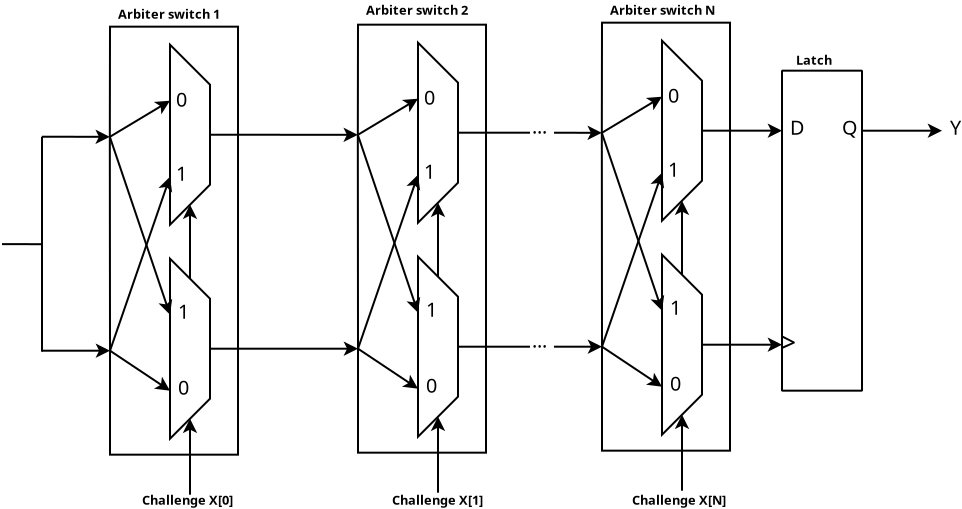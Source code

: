 <?xml version="1.0" encoding="UTF-8"?>
<dia:diagram xmlns:dia="http://www.lysator.liu.se/~alla/dia/">
  <dia:layer name="Background" visible="true" connectable="true" active="true">
    <dia:object type="Standard - Polygon" version="0" id="O0">
      <dia:attribute name="obj_pos">
        <dia:point val="-80,2.4"/>
      </dia:attribute>
      <dia:attribute name="obj_bb">
        <dia:rectangle val="-80.059,2.35;-73.55,23.85"/>
      </dia:attribute>
      <dia:attribute name="poly_points">
        <dia:point val="-80,2.4"/>
        <dia:point val="-73.6,2.4"/>
        <dia:point val="-73.6,23.8"/>
        <dia:point val="-80,23.8"/>
        <dia:point val="-80,18.6"/>
        <dia:point val="-80.009,7.907"/>
      </dia:attribute>
      <dia:attribute name="show_background">
        <dia:boolean val="false"/>
      </dia:attribute>
    </dia:object>
    <dia:group>
      <dia:attribute name="meta">
        <dia:composite type="dict"/>
      </dia:attribute>
      <dia:attribute name="matrix"/>
      <dia:group>
        <dia:attribute name="meta">
          <dia:composite type="dict"/>
        </dia:attribute>
        <dia:attribute name="matrix"/>
        <dia:object type="Standard - Polygon" version="0" id="O1">
          <dia:attribute name="obj_pos">
            <dia:point val="-77,3.3"/>
          </dia:attribute>
          <dia:attribute name="obj_bb">
            <dia:rectangle val="-77.05,3.179;-74.95,12.421"/>
          </dia:attribute>
          <dia:attribute name="poly_points">
            <dia:point val="-77,3.3"/>
            <dia:point val="-75,5.3"/>
            <dia:point val="-75,10.3"/>
            <dia:point val="-77,12.3"/>
            <dia:point val="-77,9.9"/>
            <dia:point val="-77,6.1"/>
          </dia:attribute>
          <dia:attribute name="show_background">
            <dia:boolean val="false"/>
          </dia:attribute>
        </dia:object>
        <dia:object type="Standard - Text" version="1" id="O2">
          <dia:attribute name="obj_pos">
            <dia:point val="-76.7,6.4"/>
          </dia:attribute>
          <dia:attribute name="obj_bb">
            <dia:rectangle val="-76.7,5.482;-76.073,6.635"/>
          </dia:attribute>
          <dia:attribute name="text">
            <dia:composite type="text">
              <dia:attribute name="string">
                <dia:string>#0#</dia:string>
              </dia:attribute>
              <dia:attribute name="font">
                <dia:font family="sans" style="0" name="Helvetica"/>
              </dia:attribute>
              <dia:attribute name="height">
                <dia:real val="1.235"/>
              </dia:attribute>
              <dia:attribute name="pos">
                <dia:point val="-76.7,6.4"/>
              </dia:attribute>
              <dia:attribute name="color">
                <dia:color val="#000000ff"/>
              </dia:attribute>
              <dia:attribute name="alignment">
                <dia:enum val="0"/>
              </dia:attribute>
            </dia:composite>
          </dia:attribute>
          <dia:attribute name="valign">
            <dia:enum val="3"/>
          </dia:attribute>
        </dia:object>
        <dia:object type="Standard - Text" version="1" id="O3">
          <dia:attribute name="obj_pos">
            <dia:point val="-76.7,10.1"/>
          </dia:attribute>
          <dia:attribute name="obj_bb">
            <dia:rectangle val="-76.7,9.182;-76.073,10.335"/>
          </dia:attribute>
          <dia:attribute name="text">
            <dia:composite type="text">
              <dia:attribute name="string">
                <dia:string>#1#</dia:string>
              </dia:attribute>
              <dia:attribute name="font">
                <dia:font family="sans" style="0" name="Helvetica"/>
              </dia:attribute>
              <dia:attribute name="height">
                <dia:real val="1.235"/>
              </dia:attribute>
              <dia:attribute name="pos">
                <dia:point val="-76.7,10.1"/>
              </dia:attribute>
              <dia:attribute name="color">
                <dia:color val="#000000ff"/>
              </dia:attribute>
              <dia:attribute name="alignment">
                <dia:enum val="0"/>
              </dia:attribute>
            </dia:composite>
          </dia:attribute>
          <dia:attribute name="valign">
            <dia:enum val="3"/>
          </dia:attribute>
        </dia:object>
      </dia:group>
      <dia:object type="Standard - Polygon" version="0" id="O4">
        <dia:attribute name="obj_pos">
          <dia:point val="-77,14"/>
        </dia:attribute>
        <dia:attribute name="obj_bb">
          <dia:rectangle val="-77.05,13.879;-74.95,23.121"/>
        </dia:attribute>
        <dia:attribute name="poly_points">
          <dia:point val="-77,14"/>
          <dia:point val="-75,16"/>
          <dia:point val="-75,21"/>
          <dia:point val="-77,23"/>
          <dia:point val="-77,20.6"/>
          <dia:point val="-77,16.8"/>
        </dia:attribute>
        <dia:attribute name="show_background">
          <dia:boolean val="false"/>
        </dia:attribute>
      </dia:object>
      <dia:object type="Standard - Text" version="1" id="O5">
        <dia:attribute name="obj_pos">
          <dia:point val="-76.6,20.8"/>
        </dia:attribute>
        <dia:attribute name="obj_bb">
          <dia:rectangle val="-76.6,19.883;-75.972,21.035"/>
        </dia:attribute>
        <dia:attribute name="text">
          <dia:composite type="text">
            <dia:attribute name="string">
              <dia:string>#0#</dia:string>
            </dia:attribute>
            <dia:attribute name="font">
              <dia:font family="sans" style="0" name="Helvetica"/>
            </dia:attribute>
            <dia:attribute name="height">
              <dia:real val="1.235"/>
            </dia:attribute>
            <dia:attribute name="pos">
              <dia:point val="-76.6,20.8"/>
            </dia:attribute>
            <dia:attribute name="color">
              <dia:color val="#000000ff"/>
            </dia:attribute>
            <dia:attribute name="alignment">
              <dia:enum val="0"/>
            </dia:attribute>
          </dia:composite>
        </dia:attribute>
        <dia:attribute name="valign">
          <dia:enum val="3"/>
        </dia:attribute>
        <dia:connections>
          <dia:connection handle="0" to="O4" connection="1"/>
        </dia:connections>
      </dia:object>
      <dia:object type="Standard - Text" version="1" id="O6">
        <dia:attribute name="obj_pos">
          <dia:point val="-76.6,17"/>
        </dia:attribute>
        <dia:attribute name="obj_bb">
          <dia:rectangle val="-76.6,16.082;-75.972,17.235"/>
        </dia:attribute>
        <dia:attribute name="text">
          <dia:composite type="text">
            <dia:attribute name="string">
              <dia:string>#1#</dia:string>
            </dia:attribute>
            <dia:attribute name="font">
              <dia:font family="sans" style="0" name="Helvetica"/>
            </dia:attribute>
            <dia:attribute name="height">
              <dia:real val="1.235"/>
            </dia:attribute>
            <dia:attribute name="pos">
              <dia:point val="-76.6,17"/>
            </dia:attribute>
            <dia:attribute name="color">
              <dia:color val="#000000ff"/>
            </dia:attribute>
            <dia:attribute name="alignment">
              <dia:enum val="0"/>
            </dia:attribute>
          </dia:composite>
        </dia:attribute>
        <dia:attribute name="valign">
          <dia:enum val="3"/>
        </dia:attribute>
      </dia:object>
      <dia:object type="Standard - Line" version="0" id="O7">
        <dia:attribute name="obj_pos">
          <dia:point val="-76,15"/>
        </dia:attribute>
        <dia:attribute name="obj_bb">
          <dia:rectangle val="-76.362,11.25;-75.638,15.05"/>
        </dia:attribute>
        <dia:attribute name="conn_endpoints">
          <dia:point val="-76,15"/>
          <dia:point val="-76,11.3"/>
        </dia:attribute>
        <dia:attribute name="numcp">
          <dia:int val="1"/>
        </dia:attribute>
        <dia:attribute name="end_arrow">
          <dia:enum val="22"/>
        </dia:attribute>
        <dia:attribute name="end_arrow_length">
          <dia:real val="0.5"/>
        </dia:attribute>
        <dia:attribute name="end_arrow_width">
          <dia:real val="0.5"/>
        </dia:attribute>
      </dia:object>
    </dia:group>
    <dia:object type="Standard - Text" version="1" id="O8">
      <dia:attribute name="obj_pos">
        <dia:point val="-79.6,2"/>
      </dia:attribute>
      <dia:attribute name="obj_bb">
        <dia:rectangle val="-79.6,1.405;-73.522,2.152"/>
      </dia:attribute>
      <dia:attribute name="text">
        <dia:composite type="text">
          <dia:attribute name="string">
            <dia:string>#Arbiter switch N #</dia:string>
          </dia:attribute>
          <dia:attribute name="font">
            <dia:font family="sans" style="80" name="Helvetica-Bold"/>
          </dia:attribute>
          <dia:attribute name="height">
            <dia:real val="0.8"/>
          </dia:attribute>
          <dia:attribute name="pos">
            <dia:point val="-79.6,2"/>
          </dia:attribute>
          <dia:attribute name="color">
            <dia:color val="#000000ff"/>
          </dia:attribute>
          <dia:attribute name="alignment">
            <dia:enum val="0"/>
          </dia:attribute>
        </dia:composite>
      </dia:attribute>
      <dia:attribute name="valign">
        <dia:enum val="3"/>
      </dia:attribute>
    </dia:object>
    <dia:object type="Standard - Line" version="0" id="O9">
      <dia:attribute name="obj_pos">
        <dia:point val="-80.009,7.907"/>
      </dia:attribute>
      <dia:attribute name="obj_bb">
        <dia:rectangle val="-80.073,7.843;-76.889,16.863"/>
      </dia:attribute>
      <dia:attribute name="conn_endpoints">
        <dia:point val="-80.009,7.907"/>
        <dia:point val="-77,16.8"/>
      </dia:attribute>
      <dia:attribute name="numcp">
        <dia:int val="1"/>
      </dia:attribute>
      <dia:attribute name="end_arrow">
        <dia:enum val="22"/>
      </dia:attribute>
      <dia:attribute name="end_arrow_length">
        <dia:real val="0.5"/>
      </dia:attribute>
      <dia:attribute name="end_arrow_width">
        <dia:real val="0.5"/>
      </dia:attribute>
      <dia:connections>
        <dia:connection handle="0" to="O0" connection="10"/>
        <dia:connection handle="1" to="O4" connection="10"/>
      </dia:connections>
    </dia:object>
    <dia:object type="Standard - Line" version="0" id="O10">
      <dia:attribute name="obj_pos">
        <dia:point val="-80.009,7.907"/>
      </dia:attribute>
      <dia:attribute name="obj_bb">
        <dia:rectangle val="-80.078,6.031;-76.931,7.975"/>
      </dia:attribute>
      <dia:attribute name="conn_endpoints">
        <dia:point val="-80.009,7.907"/>
        <dia:point val="-77,6.1"/>
      </dia:attribute>
      <dia:attribute name="numcp">
        <dia:int val="1"/>
      </dia:attribute>
      <dia:attribute name="end_arrow">
        <dia:enum val="22"/>
      </dia:attribute>
      <dia:attribute name="end_arrow_length">
        <dia:real val="0.5"/>
      </dia:attribute>
      <dia:attribute name="end_arrow_width">
        <dia:real val="0.5"/>
      </dia:attribute>
      <dia:connections>
        <dia:connection handle="0" to="O0" connection="10"/>
        <dia:connection handle="1" to="O1" connection="10"/>
      </dia:connections>
    </dia:object>
    <dia:object type="Standard - Line" version="0" id="O11">
      <dia:attribute name="obj_pos">
        <dia:point val="-80,18.6"/>
      </dia:attribute>
      <dia:attribute name="obj_bb">
        <dia:rectangle val="-80.064,9.836;-76.892,18.664"/>
      </dia:attribute>
      <dia:attribute name="conn_endpoints">
        <dia:point val="-80,18.6"/>
        <dia:point val="-77,9.9"/>
      </dia:attribute>
      <dia:attribute name="numcp">
        <dia:int val="1"/>
      </dia:attribute>
      <dia:attribute name="end_arrow">
        <dia:enum val="22"/>
      </dia:attribute>
      <dia:attribute name="end_arrow_length">
        <dia:real val="0.5"/>
      </dia:attribute>
      <dia:attribute name="end_arrow_width">
        <dia:real val="0.5"/>
      </dia:attribute>
      <dia:connections>
        <dia:connection handle="0" to="O0" connection="8"/>
        <dia:connection handle="1" to="O1" connection="8"/>
      </dia:connections>
    </dia:object>
    <dia:object type="Standard - Line" version="0" id="O12">
      <dia:attribute name="obj_pos">
        <dia:point val="-80,18.6"/>
      </dia:attribute>
      <dia:attribute name="obj_bb">
        <dia:rectangle val="-80.069,18.531;-76.931,20.669"/>
      </dia:attribute>
      <dia:attribute name="conn_endpoints">
        <dia:point val="-80,18.6"/>
        <dia:point val="-77,20.6"/>
      </dia:attribute>
      <dia:attribute name="numcp">
        <dia:int val="1"/>
      </dia:attribute>
      <dia:attribute name="end_arrow">
        <dia:enum val="22"/>
      </dia:attribute>
      <dia:attribute name="end_arrow_length">
        <dia:real val="0.5"/>
      </dia:attribute>
      <dia:attribute name="end_arrow_width">
        <dia:real val="0.5"/>
      </dia:attribute>
      <dia:connections>
        <dia:connection handle="0" to="O0" connection="8"/>
        <dia:connection handle="1" to="O4" connection="8"/>
      </dia:connections>
    </dia:object>
    <dia:object type="Standard - Line" version="0" id="O13">
      <dia:attribute name="obj_pos">
        <dia:point val="-76,25.8"/>
      </dia:attribute>
      <dia:attribute name="obj_bb">
        <dia:rectangle val="-76.362,21.95;-75.638,25.85"/>
      </dia:attribute>
      <dia:attribute name="conn_endpoints">
        <dia:point val="-76,25.8"/>
        <dia:point val="-76,22"/>
      </dia:attribute>
      <dia:attribute name="numcp">
        <dia:int val="1"/>
      </dia:attribute>
      <dia:attribute name="end_arrow">
        <dia:enum val="22"/>
      </dia:attribute>
      <dia:attribute name="end_arrow_length">
        <dia:real val="0.5"/>
      </dia:attribute>
      <dia:attribute name="end_arrow_width">
        <dia:real val="0.5"/>
      </dia:attribute>
      <dia:connections>
        <dia:connection handle="1" to="O4" connection="5"/>
      </dia:connections>
    </dia:object>
    <dia:object type="Standard - Line" version="0" id="O14">
      <dia:attribute name="obj_pos">
        <dia:point val="-82.4,7.9"/>
      </dia:attribute>
      <dia:attribute name="obj_bb">
        <dia:rectangle val="-82.45,7.543;-79.959,8.267"/>
      </dia:attribute>
      <dia:attribute name="conn_endpoints">
        <dia:point val="-82.4,7.9"/>
        <dia:point val="-80.009,7.907"/>
      </dia:attribute>
      <dia:attribute name="numcp">
        <dia:int val="1"/>
      </dia:attribute>
      <dia:attribute name="end_arrow">
        <dia:enum val="22"/>
      </dia:attribute>
      <dia:attribute name="end_arrow_length">
        <dia:real val="0.5"/>
      </dia:attribute>
      <dia:attribute name="end_arrow_width">
        <dia:real val="0.5"/>
      </dia:attribute>
      <dia:connections>
        <dia:connection handle="1" to="O0" connection="10"/>
      </dia:connections>
    </dia:object>
    <dia:object type="Standard - Line" version="0" id="O15">
      <dia:attribute name="obj_pos">
        <dia:point val="-82.4,18.6"/>
      </dia:attribute>
      <dia:attribute name="obj_bb">
        <dia:rectangle val="-82.45,18.238;-79.95,18.962"/>
      </dia:attribute>
      <dia:attribute name="conn_endpoints">
        <dia:point val="-82.4,18.6"/>
        <dia:point val="-80,18.6"/>
      </dia:attribute>
      <dia:attribute name="numcp">
        <dia:int val="1"/>
      </dia:attribute>
      <dia:attribute name="end_arrow">
        <dia:enum val="22"/>
      </dia:attribute>
      <dia:attribute name="end_arrow_length">
        <dia:real val="0.5"/>
      </dia:attribute>
      <dia:attribute name="end_arrow_width">
        <dia:real val="0.5"/>
      </dia:attribute>
      <dia:connections>
        <dia:connection handle="1" to="O0" connection="8"/>
      </dia:connections>
    </dia:object>
    <dia:object type="Standard - Polygon" version="0" id="O16">
      <dia:attribute name="obj_pos">
        <dia:point val="-71,4.8"/>
      </dia:attribute>
      <dia:attribute name="obj_bb">
        <dia:rectangle val="-71.05,4.75;-66.95,20.85"/>
      </dia:attribute>
      <dia:attribute name="poly_points">
        <dia:point val="-71,4.8"/>
        <dia:point val="-67,4.8"/>
        <dia:point val="-67,7.8"/>
        <dia:point val="-67,20.8"/>
        <dia:point val="-71,20.8"/>
        <dia:point val="-71,18.5"/>
        <dia:point val="-71,7.8"/>
      </dia:attribute>
      <dia:attribute name="show_background">
        <dia:boolean val="false"/>
      </dia:attribute>
      <dia:attribute name="line_join">
        <dia:enum val="2"/>
      </dia:attribute>
    </dia:object>
    <dia:object type="Standard - Text" version="1" id="O17">
      <dia:attribute name="obj_pos">
        <dia:point val="-70.6,8"/>
      </dia:attribute>
      <dia:attribute name="obj_bb">
        <dia:rectangle val="-70.6,7.082;-69.84,8.235"/>
      </dia:attribute>
      <dia:attribute name="text">
        <dia:composite type="text">
          <dia:attribute name="string">
            <dia:string>#D#</dia:string>
          </dia:attribute>
          <dia:attribute name="font">
            <dia:font family="sans" style="0" name="Helvetica"/>
          </dia:attribute>
          <dia:attribute name="height">
            <dia:real val="1.235"/>
          </dia:attribute>
          <dia:attribute name="pos">
            <dia:point val="-70.6,8"/>
          </dia:attribute>
          <dia:attribute name="color">
            <dia:color val="#000000ff"/>
          </dia:attribute>
          <dia:attribute name="alignment">
            <dia:enum val="0"/>
          </dia:attribute>
        </dia:composite>
      </dia:attribute>
      <dia:attribute name="valign">
        <dia:enum val="3"/>
      </dia:attribute>
    </dia:object>
    <dia:object type="Standard - Text" version="1" id="O18">
      <dia:attribute name="obj_pos">
        <dia:point val="-71.1,18.9"/>
      </dia:attribute>
      <dia:attribute name="obj_bb">
        <dia:rectangle val="-71.1,17.59;-69.918,19.235"/>
      </dia:attribute>
      <dia:attribute name="text">
        <dia:composite type="text">
          <dia:attribute name="string">
            <dia:string>#&gt;#</dia:string>
          </dia:attribute>
          <dia:attribute name="font">
            <dia:font family="sans" style="0" name="Helvetica"/>
          </dia:attribute>
          <dia:attribute name="height">
            <dia:real val="1.764"/>
          </dia:attribute>
          <dia:attribute name="pos">
            <dia:point val="-71.1,18.9"/>
          </dia:attribute>
          <dia:attribute name="color">
            <dia:color val="#000000ff"/>
          </dia:attribute>
          <dia:attribute name="alignment">
            <dia:enum val="0"/>
          </dia:attribute>
        </dia:composite>
      </dia:attribute>
      <dia:attribute name="valign">
        <dia:enum val="3"/>
      </dia:attribute>
    </dia:object>
    <dia:object type="Standard - Text" version="1" id="O19">
      <dia:attribute name="obj_pos">
        <dia:point val="-68,8"/>
      </dia:attribute>
      <dia:attribute name="obj_bb">
        <dia:rectangle val="-68,7.082;-67.222,8.235"/>
      </dia:attribute>
      <dia:attribute name="text">
        <dia:composite type="text">
          <dia:attribute name="string">
            <dia:string>#Q#</dia:string>
          </dia:attribute>
          <dia:attribute name="font">
            <dia:font family="sans" style="0" name="Helvetica"/>
          </dia:attribute>
          <dia:attribute name="height">
            <dia:real val="1.235"/>
          </dia:attribute>
          <dia:attribute name="pos">
            <dia:point val="-68,8"/>
          </dia:attribute>
          <dia:attribute name="color">
            <dia:color val="#000000ff"/>
          </dia:attribute>
          <dia:attribute name="alignment">
            <dia:enum val="0"/>
          </dia:attribute>
        </dia:composite>
      </dia:attribute>
      <dia:attribute name="valign">
        <dia:enum val="3"/>
      </dia:attribute>
    </dia:object>
    <dia:object type="Standard - Line" version="0" id="O20">
      <dia:attribute name="obj_pos">
        <dia:point val="-75,7.8"/>
      </dia:attribute>
      <dia:attribute name="obj_bb">
        <dia:rectangle val="-75.05,7.438;-70.95,8.162"/>
      </dia:attribute>
      <dia:attribute name="conn_endpoints">
        <dia:point val="-75,7.8"/>
        <dia:point val="-71,7.8"/>
      </dia:attribute>
      <dia:attribute name="numcp">
        <dia:int val="1"/>
      </dia:attribute>
      <dia:attribute name="end_arrow">
        <dia:enum val="22"/>
      </dia:attribute>
      <dia:attribute name="end_arrow_length">
        <dia:real val="0.5"/>
      </dia:attribute>
      <dia:attribute name="end_arrow_width">
        <dia:real val="0.5"/>
      </dia:attribute>
      <dia:connections>
        <dia:connection handle="0" to="O1" connection="3"/>
        <dia:connection handle="1" to="O16" connection="12"/>
      </dia:connections>
    </dia:object>
    <dia:object type="Standard - Line" version="0" id="O21">
      <dia:attribute name="obj_pos">
        <dia:point val="-75,18.5"/>
      </dia:attribute>
      <dia:attribute name="obj_bb">
        <dia:rectangle val="-75.05,18.138;-70.95,18.862"/>
      </dia:attribute>
      <dia:attribute name="conn_endpoints">
        <dia:point val="-75,18.5"/>
        <dia:point val="-71,18.5"/>
      </dia:attribute>
      <dia:attribute name="numcp">
        <dia:int val="1"/>
      </dia:attribute>
      <dia:attribute name="end_arrow">
        <dia:enum val="22"/>
      </dia:attribute>
      <dia:attribute name="end_arrow_length">
        <dia:real val="0.5"/>
      </dia:attribute>
      <dia:attribute name="end_arrow_width">
        <dia:real val="0.5"/>
      </dia:attribute>
      <dia:connections>
        <dia:connection handle="0" to="O4" connection="3"/>
        <dia:connection handle="1" to="O16" connection="10"/>
      </dia:connections>
    </dia:object>
    <dia:object type="Standard - Polygon" version="0" id="O22">
      <dia:attribute name="obj_pos">
        <dia:point val="-92.2,2.5"/>
      </dia:attribute>
      <dia:attribute name="obj_bb">
        <dia:rectangle val="-92.259,2.45;-85.75,23.95"/>
      </dia:attribute>
      <dia:attribute name="poly_points">
        <dia:point val="-92.2,2.5"/>
        <dia:point val="-85.8,2.5"/>
        <dia:point val="-85.8,23.9"/>
        <dia:point val="-92.2,23.9"/>
        <dia:point val="-92.2,18.7"/>
        <dia:point val="-92.209,8.007"/>
      </dia:attribute>
      <dia:attribute name="show_background">
        <dia:boolean val="false"/>
      </dia:attribute>
    </dia:object>
    <dia:group>
      <dia:attribute name="meta">
        <dia:composite type="dict"/>
      </dia:attribute>
      <dia:attribute name="matrix"/>
      <dia:group>
        <dia:attribute name="meta">
          <dia:composite type="dict"/>
        </dia:attribute>
        <dia:attribute name="matrix"/>
        <dia:object type="Standard - Polygon" version="0" id="O23">
          <dia:attribute name="obj_pos">
            <dia:point val="-89.2,3.4"/>
          </dia:attribute>
          <dia:attribute name="obj_bb">
            <dia:rectangle val="-89.25,3.279;-87.15,12.521"/>
          </dia:attribute>
          <dia:attribute name="poly_points">
            <dia:point val="-89.2,3.4"/>
            <dia:point val="-87.2,5.4"/>
            <dia:point val="-87.2,10.4"/>
            <dia:point val="-89.2,12.4"/>
            <dia:point val="-89.2,10"/>
            <dia:point val="-89.2,6.2"/>
          </dia:attribute>
          <dia:attribute name="show_background">
            <dia:boolean val="false"/>
          </dia:attribute>
        </dia:object>
        <dia:object type="Standard - Text" version="1" id="O24">
          <dia:attribute name="obj_pos">
            <dia:point val="-88.9,6.5"/>
          </dia:attribute>
          <dia:attribute name="obj_bb">
            <dia:rectangle val="-88.9,5.582;-88.272,6.735"/>
          </dia:attribute>
          <dia:attribute name="text">
            <dia:composite type="text">
              <dia:attribute name="string">
                <dia:string>#0#</dia:string>
              </dia:attribute>
              <dia:attribute name="font">
                <dia:font family="sans" style="0" name="Helvetica"/>
              </dia:attribute>
              <dia:attribute name="height">
                <dia:real val="1.235"/>
              </dia:attribute>
              <dia:attribute name="pos">
                <dia:point val="-88.9,6.5"/>
              </dia:attribute>
              <dia:attribute name="color">
                <dia:color val="#000000ff"/>
              </dia:attribute>
              <dia:attribute name="alignment">
                <dia:enum val="0"/>
              </dia:attribute>
            </dia:composite>
          </dia:attribute>
          <dia:attribute name="valign">
            <dia:enum val="3"/>
          </dia:attribute>
        </dia:object>
        <dia:object type="Standard - Text" version="1" id="O25">
          <dia:attribute name="obj_pos">
            <dia:point val="-88.9,10.2"/>
          </dia:attribute>
          <dia:attribute name="obj_bb">
            <dia:rectangle val="-88.9,9.283;-88.272,10.435"/>
          </dia:attribute>
          <dia:attribute name="text">
            <dia:composite type="text">
              <dia:attribute name="string">
                <dia:string>#1#</dia:string>
              </dia:attribute>
              <dia:attribute name="font">
                <dia:font family="sans" style="0" name="Helvetica"/>
              </dia:attribute>
              <dia:attribute name="height">
                <dia:real val="1.235"/>
              </dia:attribute>
              <dia:attribute name="pos">
                <dia:point val="-88.9,10.2"/>
              </dia:attribute>
              <dia:attribute name="color">
                <dia:color val="#000000ff"/>
              </dia:attribute>
              <dia:attribute name="alignment">
                <dia:enum val="0"/>
              </dia:attribute>
            </dia:composite>
          </dia:attribute>
          <dia:attribute name="valign">
            <dia:enum val="3"/>
          </dia:attribute>
        </dia:object>
      </dia:group>
      <dia:object type="Standard - Polygon" version="0" id="O26">
        <dia:attribute name="obj_pos">
          <dia:point val="-89.2,14.1"/>
        </dia:attribute>
        <dia:attribute name="obj_bb">
          <dia:rectangle val="-89.25,13.979;-87.15,23.221"/>
        </dia:attribute>
        <dia:attribute name="poly_points">
          <dia:point val="-89.2,14.1"/>
          <dia:point val="-87.2,16.1"/>
          <dia:point val="-87.2,21.1"/>
          <dia:point val="-89.2,23.1"/>
          <dia:point val="-89.2,20.7"/>
          <dia:point val="-89.2,16.9"/>
        </dia:attribute>
        <dia:attribute name="show_background">
          <dia:boolean val="false"/>
        </dia:attribute>
      </dia:object>
      <dia:object type="Standard - Text" version="1" id="O27">
        <dia:attribute name="obj_pos">
          <dia:point val="-88.8,20.9"/>
        </dia:attribute>
        <dia:attribute name="obj_bb">
          <dia:rectangle val="-88.8,19.983;-88.172,21.135"/>
        </dia:attribute>
        <dia:attribute name="text">
          <dia:composite type="text">
            <dia:attribute name="string">
              <dia:string>#0#</dia:string>
            </dia:attribute>
            <dia:attribute name="font">
              <dia:font family="sans" style="0" name="Helvetica"/>
            </dia:attribute>
            <dia:attribute name="height">
              <dia:real val="1.235"/>
            </dia:attribute>
            <dia:attribute name="pos">
              <dia:point val="-88.8,20.9"/>
            </dia:attribute>
            <dia:attribute name="color">
              <dia:color val="#000000ff"/>
            </dia:attribute>
            <dia:attribute name="alignment">
              <dia:enum val="0"/>
            </dia:attribute>
          </dia:composite>
        </dia:attribute>
        <dia:attribute name="valign">
          <dia:enum val="3"/>
        </dia:attribute>
        <dia:connections>
          <dia:connection handle="0" to="O26" connection="1"/>
        </dia:connections>
      </dia:object>
      <dia:object type="Standard - Text" version="1" id="O28">
        <dia:attribute name="obj_pos">
          <dia:point val="-88.8,17.1"/>
        </dia:attribute>
        <dia:attribute name="obj_bb">
          <dia:rectangle val="-88.8,16.183;-88.172,17.335"/>
        </dia:attribute>
        <dia:attribute name="text">
          <dia:composite type="text">
            <dia:attribute name="string">
              <dia:string>#1#</dia:string>
            </dia:attribute>
            <dia:attribute name="font">
              <dia:font family="sans" style="0" name="Helvetica"/>
            </dia:attribute>
            <dia:attribute name="height">
              <dia:real val="1.235"/>
            </dia:attribute>
            <dia:attribute name="pos">
              <dia:point val="-88.8,17.1"/>
            </dia:attribute>
            <dia:attribute name="color">
              <dia:color val="#000000ff"/>
            </dia:attribute>
            <dia:attribute name="alignment">
              <dia:enum val="0"/>
            </dia:attribute>
          </dia:composite>
        </dia:attribute>
        <dia:attribute name="valign">
          <dia:enum val="3"/>
        </dia:attribute>
      </dia:object>
      <dia:object type="Standard - Line" version="0" id="O29">
        <dia:attribute name="obj_pos">
          <dia:point val="-88.2,15.1"/>
        </dia:attribute>
        <dia:attribute name="obj_bb">
          <dia:rectangle val="-88.562,11.35;-87.838,15.15"/>
        </dia:attribute>
        <dia:attribute name="conn_endpoints">
          <dia:point val="-88.2,15.1"/>
          <dia:point val="-88.2,11.4"/>
        </dia:attribute>
        <dia:attribute name="numcp">
          <dia:int val="1"/>
        </dia:attribute>
        <dia:attribute name="end_arrow">
          <dia:enum val="22"/>
        </dia:attribute>
        <dia:attribute name="end_arrow_length">
          <dia:real val="0.5"/>
        </dia:attribute>
        <dia:attribute name="end_arrow_width">
          <dia:real val="0.5"/>
        </dia:attribute>
      </dia:object>
    </dia:group>
    <dia:object type="Standard - Text" version="1" id="O30">
      <dia:attribute name="obj_pos">
        <dia:point val="-91.8,2"/>
      </dia:attribute>
      <dia:attribute name="obj_bb">
        <dia:rectangle val="-91.8,1.405;-86.035,2.152"/>
      </dia:attribute>
      <dia:attribute name="text">
        <dia:composite type="text">
          <dia:attribute name="string">
            <dia:string>#Arbiter switch 2#</dia:string>
          </dia:attribute>
          <dia:attribute name="font">
            <dia:font family="sans" style="80" name="Helvetica-Bold"/>
          </dia:attribute>
          <dia:attribute name="height">
            <dia:real val="0.8"/>
          </dia:attribute>
          <dia:attribute name="pos">
            <dia:point val="-91.8,2"/>
          </dia:attribute>
          <dia:attribute name="color">
            <dia:color val="#000000ff"/>
          </dia:attribute>
          <dia:attribute name="alignment">
            <dia:enum val="0"/>
          </dia:attribute>
        </dia:composite>
      </dia:attribute>
      <dia:attribute name="valign">
        <dia:enum val="3"/>
      </dia:attribute>
    </dia:object>
    <dia:object type="Standard - Line" version="0" id="O31">
      <dia:attribute name="obj_pos">
        <dia:point val="-92.209,8.007"/>
      </dia:attribute>
      <dia:attribute name="obj_bb">
        <dia:rectangle val="-92.273,7.944;-89.089,16.963"/>
      </dia:attribute>
      <dia:attribute name="conn_endpoints">
        <dia:point val="-92.209,8.007"/>
        <dia:point val="-89.2,16.9"/>
      </dia:attribute>
      <dia:attribute name="numcp">
        <dia:int val="1"/>
      </dia:attribute>
      <dia:attribute name="end_arrow">
        <dia:enum val="22"/>
      </dia:attribute>
      <dia:attribute name="end_arrow_length">
        <dia:real val="0.5"/>
      </dia:attribute>
      <dia:attribute name="end_arrow_width">
        <dia:real val="0.5"/>
      </dia:attribute>
      <dia:connections>
        <dia:connection handle="0" to="O22" connection="10"/>
        <dia:connection handle="1" to="O26" connection="10"/>
      </dia:connections>
    </dia:object>
    <dia:object type="Standard - Line" version="0" id="O32">
      <dia:attribute name="obj_pos">
        <dia:point val="-92.209,8.007"/>
      </dia:attribute>
      <dia:attribute name="obj_bb">
        <dia:rectangle val="-92.278,6.131;-89.131,8.075"/>
      </dia:attribute>
      <dia:attribute name="conn_endpoints">
        <dia:point val="-92.209,8.007"/>
        <dia:point val="-89.2,6.2"/>
      </dia:attribute>
      <dia:attribute name="numcp">
        <dia:int val="1"/>
      </dia:attribute>
      <dia:attribute name="end_arrow">
        <dia:enum val="22"/>
      </dia:attribute>
      <dia:attribute name="end_arrow_length">
        <dia:real val="0.5"/>
      </dia:attribute>
      <dia:attribute name="end_arrow_width">
        <dia:real val="0.5"/>
      </dia:attribute>
      <dia:connections>
        <dia:connection handle="0" to="O22" connection="10"/>
        <dia:connection handle="1" to="O23" connection="10"/>
      </dia:connections>
    </dia:object>
    <dia:object type="Standard - Line" version="0" id="O33">
      <dia:attribute name="obj_pos">
        <dia:point val="-92.2,18.7"/>
      </dia:attribute>
      <dia:attribute name="obj_bb">
        <dia:rectangle val="-92.264,9.936;-89.092,18.764"/>
      </dia:attribute>
      <dia:attribute name="conn_endpoints">
        <dia:point val="-92.2,18.7"/>
        <dia:point val="-89.2,10"/>
      </dia:attribute>
      <dia:attribute name="numcp">
        <dia:int val="1"/>
      </dia:attribute>
      <dia:attribute name="end_arrow">
        <dia:enum val="22"/>
      </dia:attribute>
      <dia:attribute name="end_arrow_length">
        <dia:real val="0.5"/>
      </dia:attribute>
      <dia:attribute name="end_arrow_width">
        <dia:real val="0.5"/>
      </dia:attribute>
      <dia:connections>
        <dia:connection handle="0" to="O22" connection="8"/>
        <dia:connection handle="1" to="O23" connection="8"/>
      </dia:connections>
    </dia:object>
    <dia:object type="Standard - Line" version="0" id="O34">
      <dia:attribute name="obj_pos">
        <dia:point val="-92.2,18.7"/>
      </dia:attribute>
      <dia:attribute name="obj_bb">
        <dia:rectangle val="-92.269,18.631;-89.131,20.769"/>
      </dia:attribute>
      <dia:attribute name="conn_endpoints">
        <dia:point val="-92.2,18.7"/>
        <dia:point val="-89.2,20.7"/>
      </dia:attribute>
      <dia:attribute name="numcp">
        <dia:int val="1"/>
      </dia:attribute>
      <dia:attribute name="end_arrow">
        <dia:enum val="22"/>
      </dia:attribute>
      <dia:attribute name="end_arrow_length">
        <dia:real val="0.5"/>
      </dia:attribute>
      <dia:attribute name="end_arrow_width">
        <dia:real val="0.5"/>
      </dia:attribute>
      <dia:connections>
        <dia:connection handle="0" to="O22" connection="8"/>
        <dia:connection handle="1" to="O26" connection="8"/>
      </dia:connections>
    </dia:object>
    <dia:object type="Standard - Line" version="0" id="O35">
      <dia:attribute name="obj_pos">
        <dia:point val="-88.2,25.9"/>
      </dia:attribute>
      <dia:attribute name="obj_bb">
        <dia:rectangle val="-88.562,22.05;-87.838,25.95"/>
      </dia:attribute>
      <dia:attribute name="conn_endpoints">
        <dia:point val="-88.2,25.9"/>
        <dia:point val="-88.2,22.1"/>
      </dia:attribute>
      <dia:attribute name="numcp">
        <dia:int val="1"/>
      </dia:attribute>
      <dia:attribute name="end_arrow">
        <dia:enum val="22"/>
      </dia:attribute>
      <dia:attribute name="end_arrow_length">
        <dia:real val="0.5"/>
      </dia:attribute>
      <dia:attribute name="end_arrow_width">
        <dia:real val="0.5"/>
      </dia:attribute>
      <dia:connections>
        <dia:connection handle="1" to="O26" connection="5"/>
      </dia:connections>
    </dia:object>
    <dia:object type="Standard - Line" version="0" id="O36">
      <dia:attribute name="obj_pos">
        <dia:point val="-99.6,8"/>
      </dia:attribute>
      <dia:attribute name="obj_bb">
        <dia:rectangle val="-99.65,7.644;-92.159,8.368"/>
      </dia:attribute>
      <dia:attribute name="conn_endpoints">
        <dia:point val="-99.6,8"/>
        <dia:point val="-92.209,8.007"/>
      </dia:attribute>
      <dia:attribute name="numcp">
        <dia:int val="1"/>
      </dia:attribute>
      <dia:attribute name="end_arrow">
        <dia:enum val="22"/>
      </dia:attribute>
      <dia:attribute name="end_arrow_length">
        <dia:real val="0.5"/>
      </dia:attribute>
      <dia:attribute name="end_arrow_width">
        <dia:real val="0.5"/>
      </dia:attribute>
      <dia:connections>
        <dia:connection handle="0" to="O39" connection="3"/>
        <dia:connection handle="1" to="O22" connection="10"/>
      </dia:connections>
    </dia:object>
    <dia:object type="Standard - Line" version="0" id="O37">
      <dia:attribute name="obj_pos">
        <dia:point val="-99.6,18.7"/>
      </dia:attribute>
      <dia:attribute name="obj_bb">
        <dia:rectangle val="-99.65,18.338;-92.15,19.062"/>
      </dia:attribute>
      <dia:attribute name="conn_endpoints">
        <dia:point val="-99.6,18.7"/>
        <dia:point val="-92.2,18.7"/>
      </dia:attribute>
      <dia:attribute name="numcp">
        <dia:int val="1"/>
      </dia:attribute>
      <dia:attribute name="end_arrow">
        <dia:enum val="22"/>
      </dia:attribute>
      <dia:attribute name="end_arrow_length">
        <dia:real val="0.5"/>
      </dia:attribute>
      <dia:attribute name="end_arrow_width">
        <dia:real val="0.5"/>
      </dia:attribute>
      <dia:connections>
        <dia:connection handle="0" to="O42" connection="3"/>
        <dia:connection handle="1" to="O22" connection="8"/>
      </dia:connections>
    </dia:object>
    <dia:object type="Standard - Polygon" version="0" id="O38">
      <dia:attribute name="obj_pos">
        <dia:point val="-104.6,2.6"/>
      </dia:attribute>
      <dia:attribute name="obj_bb">
        <dia:rectangle val="-104.659,2.55;-98.15,24.05"/>
      </dia:attribute>
      <dia:attribute name="poly_points">
        <dia:point val="-104.6,2.6"/>
        <dia:point val="-98.2,2.6"/>
        <dia:point val="-98.2,24"/>
        <dia:point val="-104.6,24"/>
        <dia:point val="-104.6,18.8"/>
        <dia:point val="-104.609,8.107"/>
      </dia:attribute>
      <dia:attribute name="show_background">
        <dia:boolean val="false"/>
      </dia:attribute>
    </dia:object>
    <dia:group>
      <dia:attribute name="meta">
        <dia:composite type="dict"/>
      </dia:attribute>
      <dia:attribute name="matrix"/>
      <dia:group>
        <dia:attribute name="meta">
          <dia:composite type="dict"/>
        </dia:attribute>
        <dia:attribute name="matrix"/>
        <dia:object type="Standard - Polygon" version="0" id="O39">
          <dia:attribute name="obj_pos">
            <dia:point val="-101.6,3.5"/>
          </dia:attribute>
          <dia:attribute name="obj_bb">
            <dia:rectangle val="-101.65,3.379;-99.55,12.621"/>
          </dia:attribute>
          <dia:attribute name="poly_points">
            <dia:point val="-101.6,3.5"/>
            <dia:point val="-99.6,5.5"/>
            <dia:point val="-99.6,10.5"/>
            <dia:point val="-101.6,12.5"/>
            <dia:point val="-101.6,10.1"/>
            <dia:point val="-101.6,6.3"/>
          </dia:attribute>
          <dia:attribute name="show_background">
            <dia:boolean val="false"/>
          </dia:attribute>
        </dia:object>
        <dia:object type="Standard - Text" version="1" id="O40">
          <dia:attribute name="obj_pos">
            <dia:point val="-101.3,6.6"/>
          </dia:attribute>
          <dia:attribute name="obj_bb">
            <dia:rectangle val="-101.3,5.683;-100.673,6.835"/>
          </dia:attribute>
          <dia:attribute name="text">
            <dia:composite type="text">
              <dia:attribute name="string">
                <dia:string>#0#</dia:string>
              </dia:attribute>
              <dia:attribute name="font">
                <dia:font family="sans" style="0" name="Helvetica"/>
              </dia:attribute>
              <dia:attribute name="height">
                <dia:real val="1.235"/>
              </dia:attribute>
              <dia:attribute name="pos">
                <dia:point val="-101.3,6.6"/>
              </dia:attribute>
              <dia:attribute name="color">
                <dia:color val="#000000ff"/>
              </dia:attribute>
              <dia:attribute name="alignment">
                <dia:enum val="0"/>
              </dia:attribute>
            </dia:composite>
          </dia:attribute>
          <dia:attribute name="valign">
            <dia:enum val="3"/>
          </dia:attribute>
        </dia:object>
        <dia:object type="Standard - Text" version="1" id="O41">
          <dia:attribute name="obj_pos">
            <dia:point val="-101.3,10.3"/>
          </dia:attribute>
          <dia:attribute name="obj_bb">
            <dia:rectangle val="-101.3,9.383;-100.673,10.535"/>
          </dia:attribute>
          <dia:attribute name="text">
            <dia:composite type="text">
              <dia:attribute name="string">
                <dia:string>#1#</dia:string>
              </dia:attribute>
              <dia:attribute name="font">
                <dia:font family="sans" style="0" name="Helvetica"/>
              </dia:attribute>
              <dia:attribute name="height">
                <dia:real val="1.235"/>
              </dia:attribute>
              <dia:attribute name="pos">
                <dia:point val="-101.3,10.3"/>
              </dia:attribute>
              <dia:attribute name="color">
                <dia:color val="#000000ff"/>
              </dia:attribute>
              <dia:attribute name="alignment">
                <dia:enum val="0"/>
              </dia:attribute>
            </dia:composite>
          </dia:attribute>
          <dia:attribute name="valign">
            <dia:enum val="3"/>
          </dia:attribute>
        </dia:object>
      </dia:group>
      <dia:object type="Standard - Polygon" version="0" id="O42">
        <dia:attribute name="obj_pos">
          <dia:point val="-101.6,14.2"/>
        </dia:attribute>
        <dia:attribute name="obj_bb">
          <dia:rectangle val="-101.65,14.079;-99.55,23.321"/>
        </dia:attribute>
        <dia:attribute name="poly_points">
          <dia:point val="-101.6,14.2"/>
          <dia:point val="-99.6,16.2"/>
          <dia:point val="-99.6,21.2"/>
          <dia:point val="-101.6,23.2"/>
          <dia:point val="-101.6,20.8"/>
          <dia:point val="-101.6,17"/>
        </dia:attribute>
        <dia:attribute name="show_background">
          <dia:boolean val="false"/>
        </dia:attribute>
      </dia:object>
      <dia:object type="Standard - Text" version="1" id="O43">
        <dia:attribute name="obj_pos">
          <dia:point val="-101.2,21"/>
        </dia:attribute>
        <dia:attribute name="obj_bb">
          <dia:rectangle val="-101.2,20.082;-100.573,21.235"/>
        </dia:attribute>
        <dia:attribute name="text">
          <dia:composite type="text">
            <dia:attribute name="string">
              <dia:string>#0#</dia:string>
            </dia:attribute>
            <dia:attribute name="font">
              <dia:font family="sans" style="0" name="Helvetica"/>
            </dia:attribute>
            <dia:attribute name="height">
              <dia:real val="1.235"/>
            </dia:attribute>
            <dia:attribute name="pos">
              <dia:point val="-101.2,21"/>
            </dia:attribute>
            <dia:attribute name="color">
              <dia:color val="#000000ff"/>
            </dia:attribute>
            <dia:attribute name="alignment">
              <dia:enum val="0"/>
            </dia:attribute>
          </dia:composite>
        </dia:attribute>
        <dia:attribute name="valign">
          <dia:enum val="3"/>
        </dia:attribute>
        <dia:connections>
          <dia:connection handle="0" to="O42" connection="1"/>
        </dia:connections>
      </dia:object>
      <dia:object type="Standard - Text" version="1" id="O44">
        <dia:attribute name="obj_pos">
          <dia:point val="-101.2,17.2"/>
        </dia:attribute>
        <dia:attribute name="obj_bb">
          <dia:rectangle val="-101.2,16.282;-100.573,17.435"/>
        </dia:attribute>
        <dia:attribute name="text">
          <dia:composite type="text">
            <dia:attribute name="string">
              <dia:string>#1#</dia:string>
            </dia:attribute>
            <dia:attribute name="font">
              <dia:font family="sans" style="0" name="Helvetica"/>
            </dia:attribute>
            <dia:attribute name="height">
              <dia:real val="1.235"/>
            </dia:attribute>
            <dia:attribute name="pos">
              <dia:point val="-101.2,17.2"/>
            </dia:attribute>
            <dia:attribute name="color">
              <dia:color val="#000000ff"/>
            </dia:attribute>
            <dia:attribute name="alignment">
              <dia:enum val="0"/>
            </dia:attribute>
          </dia:composite>
        </dia:attribute>
        <dia:attribute name="valign">
          <dia:enum val="3"/>
        </dia:attribute>
      </dia:object>
      <dia:object type="Standard - Line" version="0" id="O45">
        <dia:attribute name="obj_pos">
          <dia:point val="-100.6,15.2"/>
        </dia:attribute>
        <dia:attribute name="obj_bb">
          <dia:rectangle val="-100.962,11.45;-100.238,15.25"/>
        </dia:attribute>
        <dia:attribute name="conn_endpoints">
          <dia:point val="-100.6,15.2"/>
          <dia:point val="-100.6,11.5"/>
        </dia:attribute>
        <dia:attribute name="numcp">
          <dia:int val="1"/>
        </dia:attribute>
        <dia:attribute name="end_arrow">
          <dia:enum val="22"/>
        </dia:attribute>
        <dia:attribute name="end_arrow_length">
          <dia:real val="0.5"/>
        </dia:attribute>
        <dia:attribute name="end_arrow_width">
          <dia:real val="0.5"/>
        </dia:attribute>
      </dia:object>
    </dia:group>
    <dia:object type="Standard - Text" version="1" id="O46">
      <dia:attribute name="obj_pos">
        <dia:point val="-104.2,2.2"/>
      </dia:attribute>
      <dia:attribute name="obj_bb">
        <dia:rectangle val="-104.2,1.605;-98.213,2.353"/>
      </dia:attribute>
      <dia:attribute name="text">
        <dia:composite type="text">
          <dia:attribute name="string">
            <dia:string>#Arbiter switch 1 #</dia:string>
          </dia:attribute>
          <dia:attribute name="font">
            <dia:font family="sans" style="80" name="Helvetica-Bold"/>
          </dia:attribute>
          <dia:attribute name="height">
            <dia:real val="0.8"/>
          </dia:attribute>
          <dia:attribute name="pos">
            <dia:point val="-104.2,2.2"/>
          </dia:attribute>
          <dia:attribute name="color">
            <dia:color val="#000000ff"/>
          </dia:attribute>
          <dia:attribute name="alignment">
            <dia:enum val="0"/>
          </dia:attribute>
        </dia:composite>
      </dia:attribute>
      <dia:attribute name="valign">
        <dia:enum val="3"/>
      </dia:attribute>
    </dia:object>
    <dia:object type="Standard - Line" version="0" id="O47">
      <dia:attribute name="obj_pos">
        <dia:point val="-104.609,8.107"/>
      </dia:attribute>
      <dia:attribute name="obj_bb">
        <dia:rectangle val="-104.673,8.043;-101.489,17.063"/>
      </dia:attribute>
      <dia:attribute name="conn_endpoints">
        <dia:point val="-104.609,8.107"/>
        <dia:point val="-101.6,17"/>
      </dia:attribute>
      <dia:attribute name="numcp">
        <dia:int val="1"/>
      </dia:attribute>
      <dia:attribute name="end_arrow">
        <dia:enum val="22"/>
      </dia:attribute>
      <dia:attribute name="end_arrow_length">
        <dia:real val="0.5"/>
      </dia:attribute>
      <dia:attribute name="end_arrow_width">
        <dia:real val="0.5"/>
      </dia:attribute>
      <dia:connections>
        <dia:connection handle="0" to="O38" connection="10"/>
        <dia:connection handle="1" to="O42" connection="10"/>
      </dia:connections>
    </dia:object>
    <dia:object type="Standard - Line" version="0" id="O48">
      <dia:attribute name="obj_pos">
        <dia:point val="-104.609,8.107"/>
      </dia:attribute>
      <dia:attribute name="obj_bb">
        <dia:rectangle val="-104.678,6.231;-101.531,8.175"/>
      </dia:attribute>
      <dia:attribute name="conn_endpoints">
        <dia:point val="-104.609,8.107"/>
        <dia:point val="-101.6,6.3"/>
      </dia:attribute>
      <dia:attribute name="numcp">
        <dia:int val="1"/>
      </dia:attribute>
      <dia:attribute name="end_arrow">
        <dia:enum val="22"/>
      </dia:attribute>
      <dia:attribute name="end_arrow_length">
        <dia:real val="0.5"/>
      </dia:attribute>
      <dia:attribute name="end_arrow_width">
        <dia:real val="0.5"/>
      </dia:attribute>
      <dia:connections>
        <dia:connection handle="0" to="O38" connection="10"/>
        <dia:connection handle="1" to="O39" connection="10"/>
      </dia:connections>
    </dia:object>
    <dia:object type="Standard - Line" version="0" id="O49">
      <dia:attribute name="obj_pos">
        <dia:point val="-104.6,18.8"/>
      </dia:attribute>
      <dia:attribute name="obj_bb">
        <dia:rectangle val="-104.664,10.036;-101.492,18.864"/>
      </dia:attribute>
      <dia:attribute name="conn_endpoints">
        <dia:point val="-104.6,18.8"/>
        <dia:point val="-101.6,10.1"/>
      </dia:attribute>
      <dia:attribute name="numcp">
        <dia:int val="1"/>
      </dia:attribute>
      <dia:attribute name="end_arrow">
        <dia:enum val="22"/>
      </dia:attribute>
      <dia:attribute name="end_arrow_length">
        <dia:real val="0.5"/>
      </dia:attribute>
      <dia:attribute name="end_arrow_width">
        <dia:real val="0.5"/>
      </dia:attribute>
      <dia:connections>
        <dia:connection handle="0" to="O38" connection="8"/>
        <dia:connection handle="1" to="O39" connection="8"/>
      </dia:connections>
    </dia:object>
    <dia:object type="Standard - Line" version="0" id="O50">
      <dia:attribute name="obj_pos">
        <dia:point val="-104.6,18.8"/>
      </dia:attribute>
      <dia:attribute name="obj_bb">
        <dia:rectangle val="-104.669,18.731;-101.531,20.869"/>
      </dia:attribute>
      <dia:attribute name="conn_endpoints">
        <dia:point val="-104.6,18.8"/>
        <dia:point val="-101.6,20.8"/>
      </dia:attribute>
      <dia:attribute name="numcp">
        <dia:int val="1"/>
      </dia:attribute>
      <dia:attribute name="end_arrow">
        <dia:enum val="22"/>
      </dia:attribute>
      <dia:attribute name="end_arrow_length">
        <dia:real val="0.5"/>
      </dia:attribute>
      <dia:attribute name="end_arrow_width">
        <dia:real val="0.5"/>
      </dia:attribute>
      <dia:connections>
        <dia:connection handle="0" to="O38" connection="8"/>
        <dia:connection handle="1" to="O42" connection="8"/>
      </dia:connections>
    </dia:object>
    <dia:object type="Standard - Line" version="0" id="O51">
      <dia:attribute name="obj_pos">
        <dia:point val="-100.6,26"/>
      </dia:attribute>
      <dia:attribute name="obj_bb">
        <dia:rectangle val="-100.962,22.15;-100.238,26.05"/>
      </dia:attribute>
      <dia:attribute name="conn_endpoints">
        <dia:point val="-100.6,26"/>
        <dia:point val="-100.6,22.2"/>
      </dia:attribute>
      <dia:attribute name="numcp">
        <dia:int val="1"/>
      </dia:attribute>
      <dia:attribute name="end_arrow">
        <dia:enum val="22"/>
      </dia:attribute>
      <dia:attribute name="end_arrow_length">
        <dia:real val="0.5"/>
      </dia:attribute>
      <dia:attribute name="end_arrow_width">
        <dia:real val="0.5"/>
      </dia:attribute>
      <dia:connections>
        <dia:connection handle="1" to="O42" connection="5"/>
      </dia:connections>
    </dia:object>
    <dia:object type="Standard - Text" version="1" id="O52">
      <dia:attribute name="obj_pos">
        <dia:point val="-103,26.5"/>
      </dia:attribute>
      <dia:attribute name="obj_bb">
        <dia:rectangle val="-103,25.905;-97.675,26.652"/>
      </dia:attribute>
      <dia:attribute name="text">
        <dia:composite type="text">
          <dia:attribute name="string">
            <dia:string>#Challenge X[0]#</dia:string>
          </dia:attribute>
          <dia:attribute name="font">
            <dia:font family="sans" style="80" name="Helvetica-Bold"/>
          </dia:attribute>
          <dia:attribute name="height">
            <dia:real val="0.8"/>
          </dia:attribute>
          <dia:attribute name="pos">
            <dia:point val="-103,26.5"/>
          </dia:attribute>
          <dia:attribute name="color">
            <dia:color val="#000000ff"/>
          </dia:attribute>
          <dia:attribute name="alignment">
            <dia:enum val="0"/>
          </dia:attribute>
        </dia:composite>
      </dia:attribute>
      <dia:attribute name="valign">
        <dia:enum val="3"/>
      </dia:attribute>
    </dia:object>
    <dia:object type="Standard - Line" version="0" id="O53">
      <dia:attribute name="obj_pos">
        <dia:point val="-108,8.1"/>
      </dia:attribute>
      <dia:attribute name="obj_bb">
        <dia:rectangle val="-108.05,7.744;-104.559,8.467"/>
      </dia:attribute>
      <dia:attribute name="conn_endpoints">
        <dia:point val="-108,8.1"/>
        <dia:point val="-104.609,8.107"/>
      </dia:attribute>
      <dia:attribute name="numcp">
        <dia:int val="1"/>
      </dia:attribute>
      <dia:attribute name="end_arrow">
        <dia:enum val="22"/>
      </dia:attribute>
      <dia:attribute name="end_arrow_length">
        <dia:real val="0.5"/>
      </dia:attribute>
      <dia:attribute name="end_arrow_width">
        <dia:real val="0.5"/>
      </dia:attribute>
      <dia:connections>
        <dia:connection handle="1" to="O38" connection="10"/>
      </dia:connections>
    </dia:object>
    <dia:object type="Standard - Line" version="0" id="O54">
      <dia:attribute name="obj_pos">
        <dia:point val="-108,18.8"/>
      </dia:attribute>
      <dia:attribute name="obj_bb">
        <dia:rectangle val="-108.05,18.438;-104.55,19.162"/>
      </dia:attribute>
      <dia:attribute name="conn_endpoints">
        <dia:point val="-108,18.8"/>
        <dia:point val="-104.6,18.8"/>
      </dia:attribute>
      <dia:attribute name="numcp">
        <dia:int val="1"/>
      </dia:attribute>
      <dia:attribute name="end_arrow">
        <dia:enum val="22"/>
      </dia:attribute>
      <dia:attribute name="end_arrow_length">
        <dia:real val="0.5"/>
      </dia:attribute>
      <dia:attribute name="end_arrow_width">
        <dia:real val="0.5"/>
      </dia:attribute>
      <dia:connections>
        <dia:connection handle="1" to="O38" connection="8"/>
      </dia:connections>
    </dia:object>
    <dia:object type="Standard - Line" version="0" id="O55">
      <dia:attribute name="obj_pos">
        <dia:point val="-87.2,18.6"/>
      </dia:attribute>
      <dia:attribute name="obj_bb">
        <dia:rectangle val="-87.25,18.55;-83.55,18.65"/>
      </dia:attribute>
      <dia:attribute name="conn_endpoints">
        <dia:point val="-87.2,18.6"/>
        <dia:point val="-83.6,18.6"/>
      </dia:attribute>
      <dia:attribute name="numcp">
        <dia:int val="1"/>
      </dia:attribute>
      <dia:connections>
        <dia:connection handle="0" to="O26" connection="3"/>
      </dia:connections>
    </dia:object>
    <dia:object type="Standard - Line" version="0" id="O56">
      <dia:attribute name="obj_pos">
        <dia:point val="-87.2,7.9"/>
      </dia:attribute>
      <dia:attribute name="obj_bb">
        <dia:rectangle val="-87.25,7.85;-83.55,7.95"/>
      </dia:attribute>
      <dia:attribute name="conn_endpoints">
        <dia:point val="-87.2,7.9"/>
        <dia:point val="-83.6,7.9"/>
      </dia:attribute>
      <dia:attribute name="numcp">
        <dia:int val="1"/>
      </dia:attribute>
      <dia:connections>
        <dia:connection handle="0" to="O23" connection="3"/>
      </dia:connections>
    </dia:object>
    <dia:object type="Standard - Text" version="1" id="O57">
      <dia:attribute name="obj_pos">
        <dia:point val="-83.5,7.95"/>
      </dia:attribute>
      <dia:attribute name="obj_bb">
        <dia:rectangle val="-83.5,7.032;-82.555,8.185"/>
      </dia:attribute>
      <dia:attribute name="text">
        <dia:composite type="text">
          <dia:attribute name="string">
            <dia:string>#...#</dia:string>
          </dia:attribute>
          <dia:attribute name="font">
            <dia:font family="sans" style="0" name="Helvetica"/>
          </dia:attribute>
          <dia:attribute name="height">
            <dia:real val="1.235"/>
          </dia:attribute>
          <dia:attribute name="pos">
            <dia:point val="-83.5,7.95"/>
          </dia:attribute>
          <dia:attribute name="color">
            <dia:color val="#000000ff"/>
          </dia:attribute>
          <dia:attribute name="alignment">
            <dia:enum val="0"/>
          </dia:attribute>
        </dia:composite>
      </dia:attribute>
      <dia:attribute name="valign">
        <dia:enum val="3"/>
      </dia:attribute>
    </dia:object>
    <dia:object type="Standard - Text" version="1" id="O58">
      <dia:attribute name="obj_pos">
        <dia:point val="-83.5,18.65"/>
      </dia:attribute>
      <dia:attribute name="obj_bb">
        <dia:rectangle val="-83.5,17.733;-82.555,18.885"/>
      </dia:attribute>
      <dia:attribute name="text">
        <dia:composite type="text">
          <dia:attribute name="string">
            <dia:string>#...#</dia:string>
          </dia:attribute>
          <dia:attribute name="font">
            <dia:font family="sans" style="0" name="Helvetica"/>
          </dia:attribute>
          <dia:attribute name="height">
            <dia:real val="1.235"/>
          </dia:attribute>
          <dia:attribute name="pos">
            <dia:point val="-83.5,18.65"/>
          </dia:attribute>
          <dia:attribute name="color">
            <dia:color val="#000000ff"/>
          </dia:attribute>
          <dia:attribute name="alignment">
            <dia:enum val="0"/>
          </dia:attribute>
        </dia:composite>
      </dia:attribute>
      <dia:attribute name="valign">
        <dia:enum val="3"/>
      </dia:attribute>
    </dia:object>
    <dia:object type="Standard - Line" version="0" id="O59">
      <dia:attribute name="obj_pos">
        <dia:point val="-67,7.8"/>
      </dia:attribute>
      <dia:attribute name="obj_bb">
        <dia:rectangle val="-67.05,7.438;-62.95,8.162"/>
      </dia:attribute>
      <dia:attribute name="conn_endpoints">
        <dia:point val="-67,7.8"/>
        <dia:point val="-63,7.8"/>
      </dia:attribute>
      <dia:attribute name="numcp">
        <dia:int val="1"/>
      </dia:attribute>
      <dia:attribute name="end_arrow">
        <dia:enum val="22"/>
      </dia:attribute>
      <dia:attribute name="end_arrow_length">
        <dia:real val="0.5"/>
      </dia:attribute>
      <dia:attribute name="end_arrow_width">
        <dia:real val="0.5"/>
      </dia:attribute>
      <dia:connections>
        <dia:connection handle="0" to="O16" connection="4"/>
      </dia:connections>
    </dia:object>
    <dia:object type="Standard - Text" version="1" id="O60">
      <dia:attribute name="obj_pos">
        <dia:point val="-62.6,8"/>
      </dia:attribute>
      <dia:attribute name="obj_bb">
        <dia:rectangle val="-62.6,7.082;-61.992,8.235"/>
      </dia:attribute>
      <dia:attribute name="text">
        <dia:composite type="text">
          <dia:attribute name="string">
            <dia:string>#Y#</dia:string>
          </dia:attribute>
          <dia:attribute name="font">
            <dia:font family="sans" style="0" name="Helvetica"/>
          </dia:attribute>
          <dia:attribute name="height">
            <dia:real val="1.235"/>
          </dia:attribute>
          <dia:attribute name="pos">
            <dia:point val="-62.6,8"/>
          </dia:attribute>
          <dia:attribute name="color">
            <dia:color val="#000000ff"/>
          </dia:attribute>
          <dia:attribute name="alignment">
            <dia:enum val="0"/>
          </dia:attribute>
        </dia:composite>
      </dia:attribute>
      <dia:attribute name="valign">
        <dia:enum val="3"/>
      </dia:attribute>
    </dia:object>
    <dia:object type="Standard - Line" version="0" id="O61">
      <dia:attribute name="obj_pos">
        <dia:point val="-108,8.1"/>
      </dia:attribute>
      <dia:attribute name="obj_bb">
        <dia:rectangle val="-108.05,8.05;-107.95,18.9"/>
      </dia:attribute>
      <dia:attribute name="conn_endpoints">
        <dia:point val="-108,8.1"/>
        <dia:point val="-108,18.85"/>
      </dia:attribute>
      <dia:attribute name="numcp">
        <dia:int val="1"/>
      </dia:attribute>
    </dia:object>
    <dia:object type="Standard - Line" version="0" id="O62">
      <dia:attribute name="obj_pos">
        <dia:point val="-110,13.47"/>
      </dia:attribute>
      <dia:attribute name="obj_bb">
        <dia:rectangle val="-110.05,13.42;-107.95,13.525"/>
      </dia:attribute>
      <dia:attribute name="conn_endpoints">
        <dia:point val="-110,13.47"/>
        <dia:point val="-108,13.475"/>
      </dia:attribute>
      <dia:attribute name="numcp">
        <dia:int val="1"/>
      </dia:attribute>
      <dia:connections>
        <dia:connection handle="1" to="O61" connection="0"/>
      </dia:connections>
    </dia:object>
    <dia:object type="Standard - Text" version="1" id="O63">
      <dia:attribute name="obj_pos">
        <dia:point val="-90.5,26.5"/>
      </dia:attribute>
      <dia:attribute name="obj_bb">
        <dia:rectangle val="-90.5,25.905;-85.175,26.652"/>
      </dia:attribute>
      <dia:attribute name="text">
        <dia:composite type="text">
          <dia:attribute name="string">
            <dia:string>#Challenge X[1]#</dia:string>
          </dia:attribute>
          <dia:attribute name="font">
            <dia:font family="sans" style="80" name="Helvetica-Bold"/>
          </dia:attribute>
          <dia:attribute name="height">
            <dia:real val="0.8"/>
          </dia:attribute>
          <dia:attribute name="pos">
            <dia:point val="-90.5,26.5"/>
          </dia:attribute>
          <dia:attribute name="color">
            <dia:color val="#000000ff"/>
          </dia:attribute>
          <dia:attribute name="alignment">
            <dia:enum val="0"/>
          </dia:attribute>
        </dia:composite>
      </dia:attribute>
      <dia:attribute name="valign">
        <dia:enum val="3"/>
      </dia:attribute>
    </dia:object>
    <dia:object type="Standard - Text" version="1" id="O64">
      <dia:attribute name="obj_pos">
        <dia:point val="-78.5,26.5"/>
      </dia:attribute>
      <dia:attribute name="obj_bb">
        <dia:rectangle val="-78.5,25.905;-73.085,26.652"/>
      </dia:attribute>
      <dia:attribute name="text">
        <dia:composite type="text">
          <dia:attribute name="string">
            <dia:string>#Challenge X[N]#</dia:string>
          </dia:attribute>
          <dia:attribute name="font">
            <dia:font family="sans" style="80" name="Helvetica-Bold"/>
          </dia:attribute>
          <dia:attribute name="height">
            <dia:real val="0.8"/>
          </dia:attribute>
          <dia:attribute name="pos">
            <dia:point val="-78.5,26.5"/>
          </dia:attribute>
          <dia:attribute name="color">
            <dia:color val="#000000ff"/>
          </dia:attribute>
          <dia:attribute name="alignment">
            <dia:enum val="0"/>
          </dia:attribute>
        </dia:composite>
      </dia:attribute>
      <dia:attribute name="valign">
        <dia:enum val="3"/>
      </dia:attribute>
    </dia:object>
    <dia:object type="Standard - Text" version="1" id="O65">
      <dia:attribute name="obj_pos">
        <dia:point val="-70.3,4.5"/>
      </dia:attribute>
      <dia:attribute name="obj_bb">
        <dia:rectangle val="-70.3,3.905;-68.32,4.652"/>
      </dia:attribute>
      <dia:attribute name="text">
        <dia:composite type="text">
          <dia:attribute name="string">
            <dia:string>#Latch#</dia:string>
          </dia:attribute>
          <dia:attribute name="font">
            <dia:font family="sans" style="80" name="Helvetica-Bold"/>
          </dia:attribute>
          <dia:attribute name="height">
            <dia:real val="0.8"/>
          </dia:attribute>
          <dia:attribute name="pos">
            <dia:point val="-70.3,4.5"/>
          </dia:attribute>
          <dia:attribute name="color">
            <dia:color val="#000000ff"/>
          </dia:attribute>
          <dia:attribute name="alignment">
            <dia:enum val="0"/>
          </dia:attribute>
        </dia:composite>
      </dia:attribute>
      <dia:attribute name="valign">
        <dia:enum val="3"/>
      </dia:attribute>
    </dia:object>
  </dia:layer>
</dia:diagram>
